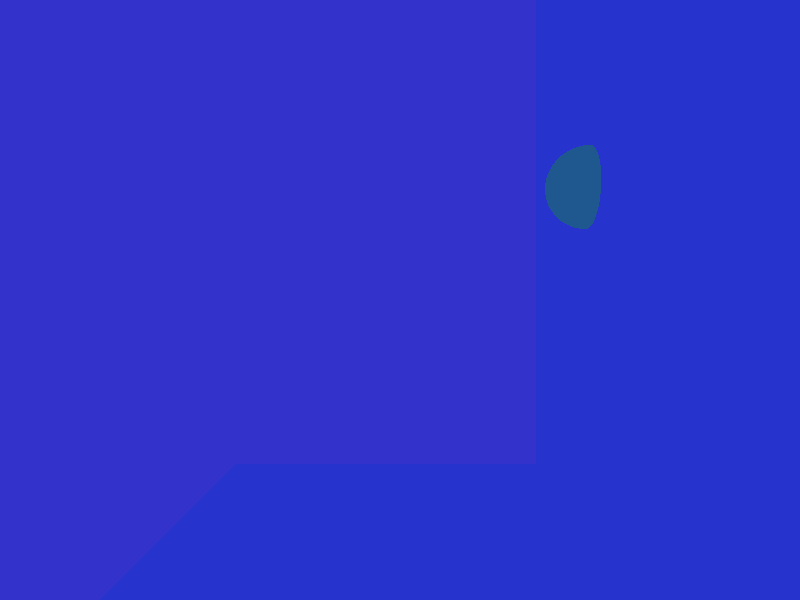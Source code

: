 // plane test (RIGHT HANDED)

camera {
  location  <0, 0, 16>
  up        <0,  1,  0>
  right     <1.33333, 0,  0>
  look_at   <0, 0, 0>
}

light_source {<0, 4, 0> color rgb <1.0, 1.0, 1.0>}

//right wall - note distance is along normal thus to move right is negative for this normal
plane {<-1, 0, 0>, -6 
      pigment {color rgb <0.2, 0.2, 0.8>}
      finish {ambient 0.4 diffuse 0.8}
}

//bottom
plane {<0, 1, 0>, -6
      pigment {color rgb <0.15 0.2, 0.8>}
      finish {ambient 0.4 diffuse 0.8}
}

//back
plane {<0, 0, 1>, -6
      pigment {color rgb <0.2, 0.2, 0.8>}
      finish {ambient 0.4 diffuse 0.8}
}

//left
plane {<1, 0, 0>, -5
      pigment {color rgb <0.15 0.2, 0.8>}
      finish {ambient 0.4 diffuse 0.8}
}

//left sphere
sphere { <-5, 3, 0>, 1.1 
  pigment { color rgb <0.12, 0.34, 0.56>}
  finish {ambient 0.2 diffuse 0.4 specular 0 roughness 0}
}
